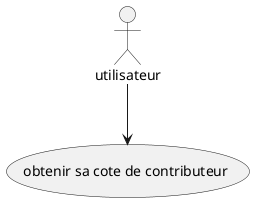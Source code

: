 @startuml
:utilisateur:
usecase UC1 as "obtenir sa cote de contributeur"
utilisateur --> UC1
@enduml